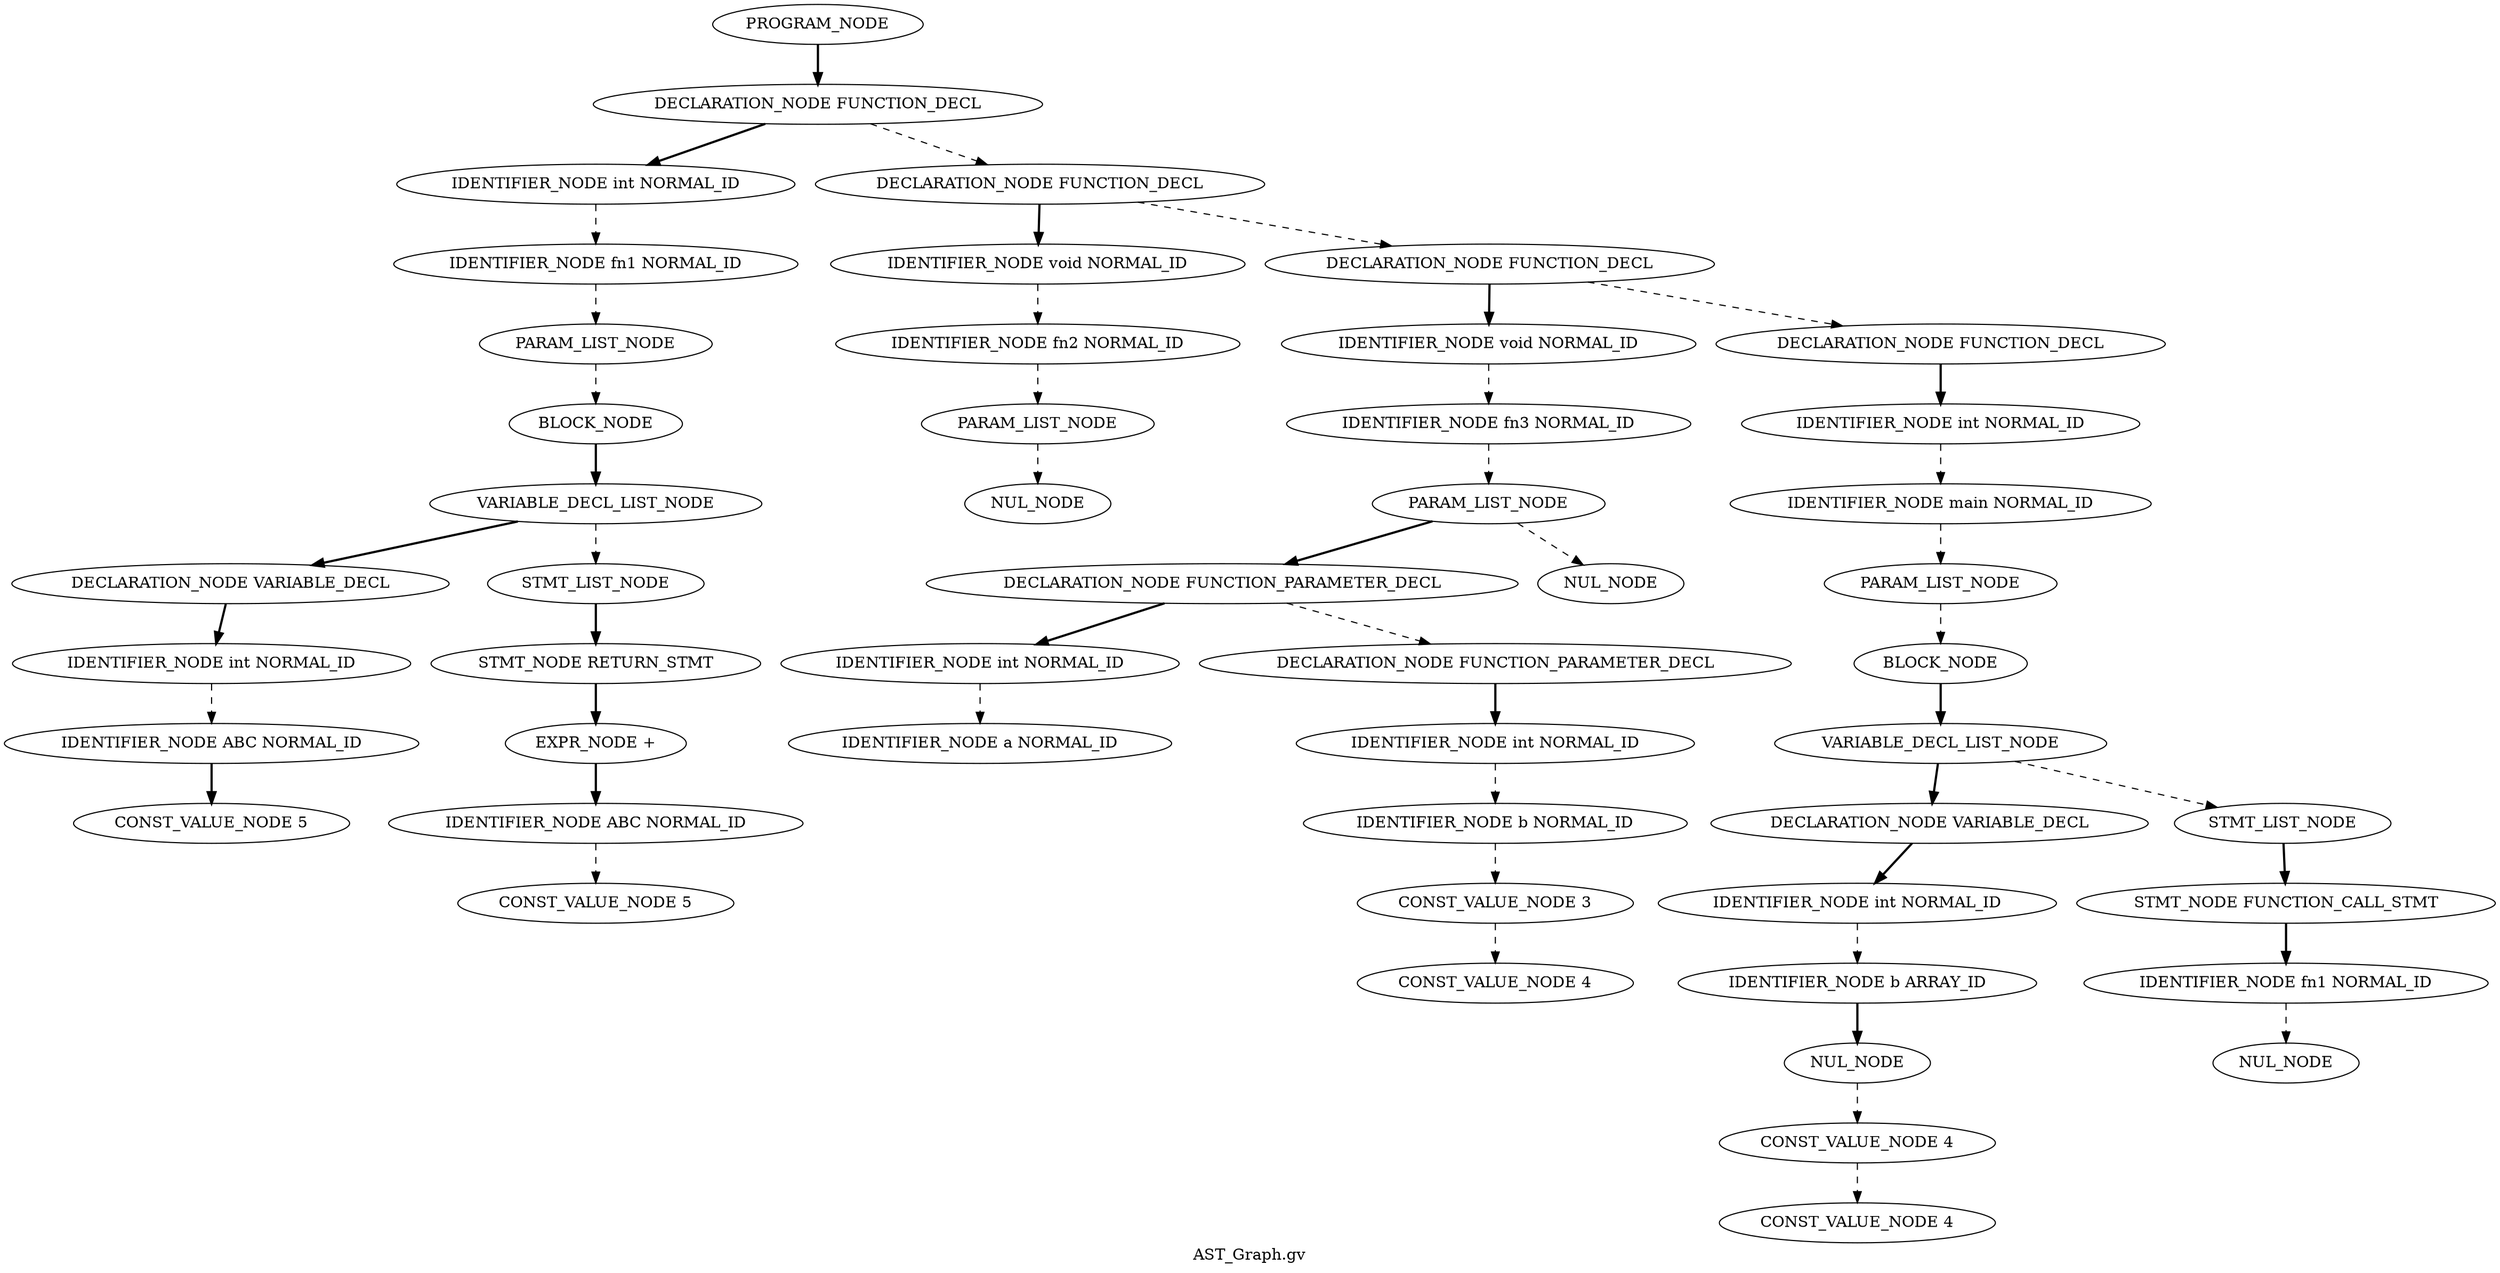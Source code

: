 Digraph AST
{
label = "AST_Graph.gv"
node0 [label ="PROGRAM_NODE"]
node1 [label ="DECLARATION_NODE FUNCTION_DECL"]
node2 [label ="IDENTIFIER_NODE int NORMAL_ID"]
node3 [label ="IDENTIFIER_NODE fn1 NORMAL_ID"]
node4 [label ="PARAM_LIST_NODE"]
node5 [label ="BLOCK_NODE"]
node6 [label ="VARIABLE_DECL_LIST_NODE"]
node7 [label ="DECLARATION_NODE VARIABLE_DECL"]
node8 [label ="IDENTIFIER_NODE int NORMAL_ID"]
node9 [label ="IDENTIFIER_NODE ABC NORMAL_ID"]
node10 [label ="CONST_VALUE_NODE 5"]
node9 -> node10 [style = bold]
node8 -> node9 [style = dashed]
node7 -> node8 [style = bold]
node6 -> node7 [style = bold]
node11 [label ="STMT_LIST_NODE"]
node12 [label ="STMT_NODE RETURN_STMT"]
node13 [label ="EXPR_NODE +"]
node14 [label ="IDENTIFIER_NODE ABC NORMAL_ID"]
node15 [label ="CONST_VALUE_NODE 5"]
node14 -> node15 [style = dashed]
node13 -> node14 [style = bold]
node12 -> node13 [style = bold]
node11 -> node12 [style = bold]
node6 -> node11 [style = dashed]
node5 -> node6 [style = bold]
node4 -> node5 [style = dashed]
node3 -> node4 [style = dashed]
node2 -> node3 [style = dashed]
node1 -> node2 [style = bold]
node16 [label ="DECLARATION_NODE FUNCTION_DECL"]
node17 [label ="IDENTIFIER_NODE void NORMAL_ID"]
node18 [label ="IDENTIFIER_NODE fn2 NORMAL_ID"]
node19 [label ="PARAM_LIST_NODE"]
node20 [label ="NUL_NODE"]
node19 -> node20 [style = dashed]
node18 -> node19 [style = dashed]
node17 -> node18 [style = dashed]
node16 -> node17 [style = bold]
node21 [label ="DECLARATION_NODE FUNCTION_DECL"]
node22 [label ="IDENTIFIER_NODE void NORMAL_ID"]
node23 [label ="IDENTIFIER_NODE fn3 NORMAL_ID"]
node24 [label ="PARAM_LIST_NODE"]
node25 [label ="DECLARATION_NODE FUNCTION_PARAMETER_DECL"]
node26 [label ="IDENTIFIER_NODE int NORMAL_ID"]
node27 [label ="IDENTIFIER_NODE a NORMAL_ID"]
node26 -> node27 [style = dashed]
node25 -> node26 [style = bold]
node28 [label ="DECLARATION_NODE FUNCTION_PARAMETER_DECL"]
node29 [label ="IDENTIFIER_NODE int NORMAL_ID"]
node30 [label ="IDENTIFIER_NODE b NORMAL_ID"]
node31 [label ="CONST_VALUE_NODE 3"]
node32 [label ="CONST_VALUE_NODE 4"]
node31 -> node32 [style = dashed]
node30 -> node31 [style = dashed]
node29 -> node30 [style = dashed]
node28 -> node29 [style = bold]
node25 -> node28 [style = dashed]
node24 -> node25 [style = bold]
node33 [label ="NUL_NODE"]
node24 -> node33 [style = dashed]
node23 -> node24 [style = dashed]
node22 -> node23 [style = dashed]
node21 -> node22 [style = bold]
node34 [label ="DECLARATION_NODE FUNCTION_DECL"]
node35 [label ="IDENTIFIER_NODE int NORMAL_ID"]
node36 [label ="IDENTIFIER_NODE main NORMAL_ID"]
node37 [label ="PARAM_LIST_NODE"]
node38 [label ="BLOCK_NODE"]
node39 [label ="VARIABLE_DECL_LIST_NODE"]
node40 [label ="DECLARATION_NODE VARIABLE_DECL"]
node41 [label ="IDENTIFIER_NODE int NORMAL_ID"]
node42 [label ="IDENTIFIER_NODE b ARRAY_ID"]
node43 [label ="NUL_NODE"]
node44 [label ="CONST_VALUE_NODE 4"]
node45 [label ="CONST_VALUE_NODE 4"]
node44 -> node45 [style = dashed]
node43 -> node44 [style = dashed]
node42 -> node43 [style = bold]
node41 -> node42 [style = dashed]
node40 -> node41 [style = bold]
node39 -> node40 [style = bold]
node46 [label ="STMT_LIST_NODE"]
node47 [label ="STMT_NODE FUNCTION_CALL_STMT"]
node48 [label ="IDENTIFIER_NODE fn1 NORMAL_ID"]
node49 [label ="NUL_NODE"]
node48 -> node49 [style = dashed]
node47 -> node48 [style = bold]
node46 -> node47 [style = bold]
node39 -> node46 [style = dashed]
node38 -> node39 [style = bold]
node37 -> node38 [style = dashed]
node36 -> node37 [style = dashed]
node35 -> node36 [style = dashed]
node34 -> node35 [style = bold]
node21 -> node34 [style = dashed]
node16 -> node21 [style = dashed]
node1 -> node16 [style = dashed]
node0 -> node1 [style = bold]
}
